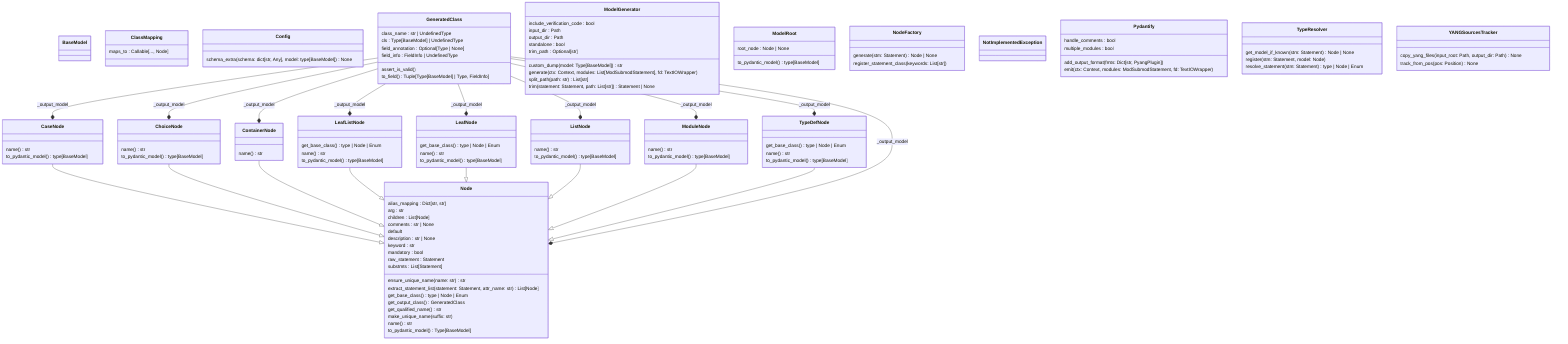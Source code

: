 classDiagram
  class BaseModel {
  }
  class CaseNode {
    name() str
    to_pydantic_model() type[BaseModel]
  }
  class ChoiceNode {
    name() str
    to_pydantic_model() type[BaseModel]
  }
  class ClassMapping {
    maps_to : Callable[..., Node]
  }
  class Config {
    schema_extra(schema: dict[str, Any], model: type[BaseModel]) None
  }
  class ContainerNode {
    name() str
  }
  class GeneratedClass {
    class_name : str | UndefinedType
    cls : Type[BaseModel] | UndefinedType
    field_annotation : Optional[Type | None]
    field_info : FieldInfo | UndefinedType
    assert_is_valid()
    to_field() Tuple[Type[BaseModel] | Type, FieldInfo]
  }
  class LeafListNode {
    get_base_class() type | Node | Enum
    name() str
    to_pydantic_model() type[BaseModel]
  }
  class LeafNode {
    get_base_class() type | Node | Enum
    name() str
    to_pydantic_model() type[BaseModel]
  }
  class ListNode {
    name() str
    to_pydantic_model() type[BaseModel]
  }
  class ModelGenerator {
    include_verification_code : bool
    input_dir : Path
    output_dir : Path
    standalone : bool
    trim_path : Optional[str]
    custom_dump(model: Type[BaseModel]) str
    generate(ctx: Context, modules: List[ModSubmodStatement], fd: TextIOWrapper)
    split_path(path: str) List[str]
    trim(statement: Statement, path: List[str]) Statement | None
  }
  class ModelRoot {
    root_node : Node | None
    to_pydantic_model() type[BaseModel]
  }
  class ModuleNode {
    name() str
    to_pydantic_model() type[BaseModel]
  }
  class Node {
    alias_mapping : Dict[str, str]
    arg : str
    children : List[Node]
    comments : str | None
    default
    description : str | None
    keyword : str
    mandatory : bool
    raw_statement : Statement
    substmts : List[Statement]
    ensure_unique_name(name: str) str
    extract_statement_list(statement: Statement, attr_name: str) List[Node]
    get_base_class() type | Node | Enum
    get_output_class() GeneratedClass
    get_qualified_name() str
    make_unique_name(suffix: str)
    name() str
    to_pydantic_model() Type[BaseModel]
  }
  class NodeFactory {
    generate(stm: Statement) Node | None
    register_statement_class(keywords: List[str])
  }
  class NotImplementedException {
  }
  class Pydantify {
    handle_comments : bool
    multiple_modules : bool
    add_output_format(fmts: Dict[str, PyangPlugin])
    emit(ctx: Context, modules: ModSubmodStatement, fd: TextIOWrapper)
  }
  class TypeDefNode {
    get_base_class() type | Node | Enum
    name() str
    to_pydantic_model() type[BaseModel]
  }
  class TypeResolver {
    get_model_if_known(stm: Statement) Node | None
    register(stm: Statement, model: Node)
    resolve_statement(stm: Statement) type | Node | Enum
  }
  class YANGSourcesTracker {
    copy_yang_files(input_root: Path, output_dir: Path) None
    track_from_pos(pos: Position) None
  }
  CaseNode --|> Node
  ChoiceNode --|> Node
  ContainerNode --|> Node
  LeafListNode --|> Node
  LeafNode --|> Node
  ListNode --|> Node
  ModuleNode --|> Node
  TypeDefNode --|> Node
  GeneratedClass --* Node : _output_model
  GeneratedClass --* CaseNode : _output_model
  GeneratedClass --* ChoiceNode : _output_model
  GeneratedClass --* ContainerNode : _output_model
  GeneratedClass --* LeafListNode : _output_model
  GeneratedClass --* LeafNode : _output_model
  GeneratedClass --* ListNode : _output_model
  GeneratedClass --* ModuleNode : _output_model
  GeneratedClass --* TypeDefNode : _output_model